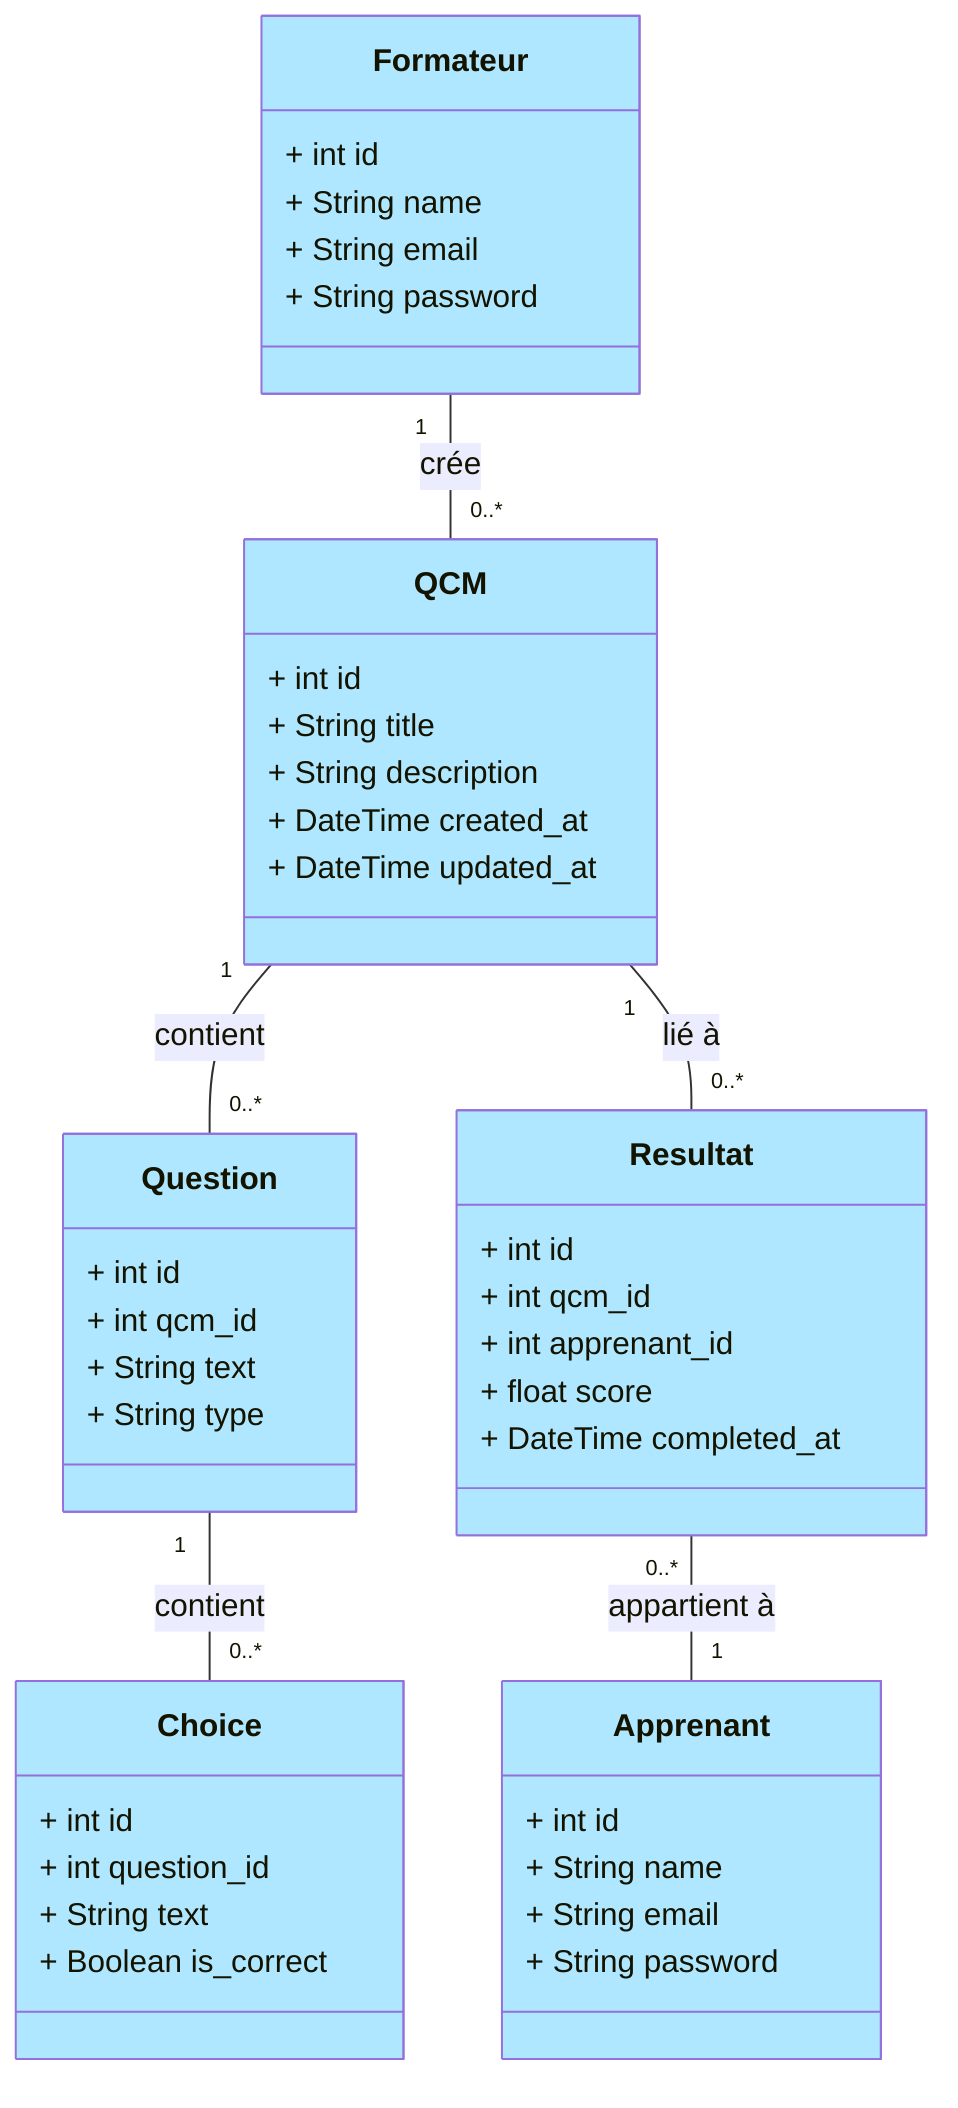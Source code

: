 classDiagram
    class QCM {
        + int id
        + String title
        + String description
        + DateTime created_at
        + DateTime updated_at
    }

    class Question {
        + int id
        + int qcm_id
        + String text
        + String type
    }

    class Choice {
        + int id
        + int question_id
        + String text
        + Boolean is_correct
    }

    class Resultat {
        + int id
        + int qcm_id
        + int apprenant_id
        + float score
        + DateTime completed_at
    }

    class Apprenant {
        + int id
        + String name
        + String email
        + String password
    }

    class Formateur {
        + int id
        + String name
        + String email
        + String password
    }

    QCM "1" -- "0..*" Question : contient
    Question "1" -- "0..*" Choice : contient
    QCM "1" -- "0..*" Resultat : lié à
    Resultat "0..*" -- "1" Apprenant : appartient à
    Formateur "1" -- "0..*" QCM : crée

    %% Styling classes to be light blue (AEE7FF)
    style QCM fill:#AEE7FF
    style Question fill:#AEE7FF
    style Choice fill:#AEE7FF
    style Resultat fill:#AEE7FF
    style Apprenant fill:#AEE7FF
    style Formateur fill:#AEE7FF